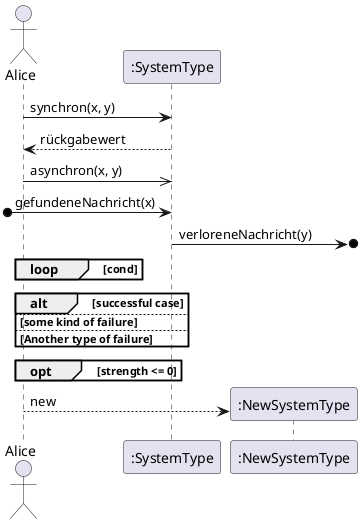 @startuml sequence-diagram-template
actor Alice
participant ":SystemType" as Type

Alice -> Type: synchron(x, y)
Type --> Alice: rückgabewert

Alice ->> Type: asynchron(x, y)

[o-> Type : gefundeneNachricht(x)

Type ->o] : verloreneNachricht(y)

loop cond

end


alt successful case

    

else some kind of failure

    

else Another type of failure

   

end


opt strength <= 0

end

create ":NewSystemType" as NST
Alice --> NST: new

@enduml
